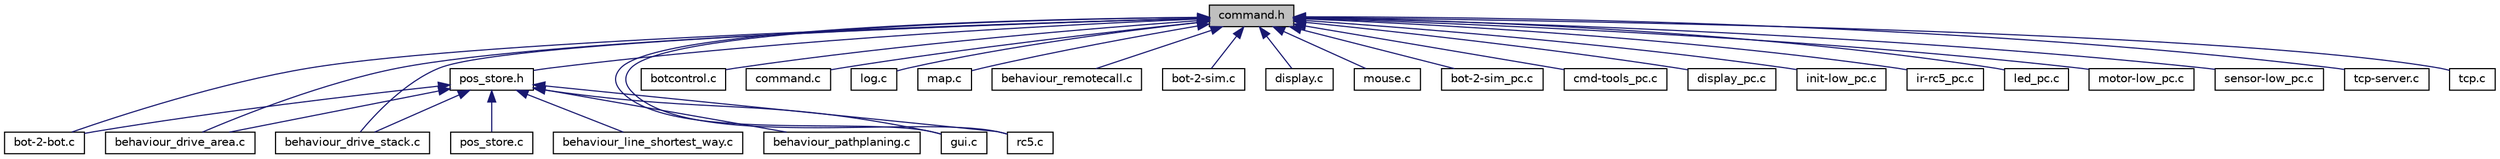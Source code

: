 digraph G
{
  edge [fontname="Helvetica",fontsize="10",labelfontname="Helvetica",labelfontsize="10"];
  node [fontname="Helvetica",fontsize="10",shape=record];
  Node1 [label="command.h",height=0.2,width=0.4,color="black", fillcolor="grey75", style="filled" fontcolor="black"];
  Node1 -> Node2 [dir="back",color="midnightblue",fontsize="10",style="solid",fontname="Helvetica"];
  Node2 [label="bot-2-bot.c",height=0.2,width=0.4,color="black", fillcolor="white", style="filled",URL="$bot-2-bot_8c.html",tooltip="Bot-2-Bot-Kommunikation."];
  Node1 -> Node3 [dir="back",color="midnightblue",fontsize="10",style="solid",fontname="Helvetica"];
  Node3 [label="botcontrol.c",height=0.2,width=0.4,color="black", fillcolor="white", style="filled",URL="$botcontrol_8c.html",tooltip="High-level Steuerungsroutinen, z.B."];
  Node1 -> Node4 [dir="back",color="midnightblue",fontsize="10",style="solid",fontname="Helvetica"];
  Node4 [label="command.c",height=0.2,width=0.4,color="black", fillcolor="white", style="filled",URL="$command_8c.html",tooltip="Kommando-Management."];
  Node1 -> Node5 [dir="back",color="midnightblue",fontsize="10",style="solid",fontname="Helvetica"];
  Node5 [label="log.c",height=0.2,width=0.4,color="black", fillcolor="white", style="filled",URL="$log_8c.html",tooltip="Routinen zum Loggen von Informationen."];
  Node1 -> Node6 [dir="back",color="midnightblue",fontsize="10",style="solid",fontname="Helvetica"];
  Node6 [label="map.c",height=0.2,width=0.4,color="black", fillcolor="white", style="filled",URL="$map_8c.html",tooltip="Karte."];
  Node1 -> Node7 [dir="back",color="midnightblue",fontsize="10",style="solid",fontname="Helvetica"];
  Node7 [label="behaviour_drive_area.c",height=0.2,width=0.4,color="black", fillcolor="white", style="filled",URL="$behaviour__drive__area_8c.html",tooltip="Flaechendeckendes Fahren als Verhalten (Staubsauger)"];
  Node1 -> Node8 [dir="back",color="midnightblue",fontsize="10",style="solid",fontname="Helvetica"];
  Node8 [label="behaviour_drive_stack.c",height=0.2,width=0.4,color="black", fillcolor="white", style="filled",URL="$behaviour__drive__stack_8c.html",tooltip="Anfahren aller auf dem Stack befindlichen Punkte."];
  Node1 -> Node9 [dir="back",color="midnightblue",fontsize="10",style="solid",fontname="Helvetica"];
  Node9 [label="behaviour_remotecall.c",height=0.2,width=0.4,color="black", fillcolor="white", style="filled",URL="$behaviour__remotecall_8c.html",tooltip="Ruft auf ein Kommando hin andere Verhalten auf und bestaetigt dann ihre Ausfuehrung."];
  Node1 -> Node10 [dir="back",color="midnightblue",fontsize="10",style="solid",fontname="Helvetica"];
  Node10 [label="pos_store.h",height=0.2,width=0.4,color="black", fillcolor="white", style="filled",URL="$pos__store_8h.html",tooltip="Implementierung eines Positionsspeichers mit den ueblichen Stackbefehlen push(), pop() und FIFO-Befeh..."];
  Node10 -> Node2 [dir="back",color="midnightblue",fontsize="10",style="solid",fontname="Helvetica"];
  Node10 -> Node11 [dir="back",color="midnightblue",fontsize="10",style="solid",fontname="Helvetica"];
  Node11 [label="pos_store.c",height=0.2,width=0.4,color="black", fillcolor="white", style="filled",URL="$pos__store_8c.html",tooltip="Implementierung eines Positionsspeichers mit den ueblichen Stackbefehlen push(), pop() und FIFO-Befeh..."];
  Node10 -> Node7 [dir="back",color="midnightblue",fontsize="10",style="solid",fontname="Helvetica"];
  Node10 -> Node8 [dir="back",color="midnightblue",fontsize="10",style="solid",fontname="Helvetica"];
  Node10 -> Node12 [dir="back",color="midnightblue",fontsize="10",style="solid",fontname="Helvetica"];
  Node12 [label="behaviour_line_shortest_way.c",height=0.2,width=0.4,color="black", fillcolor="white", style="filled",URL="$behaviour__line__shortest__way_8c.html",tooltip="Linienverfolger, der an Kreuzungen eine bestimmte Vorzugsrichtung einschlaegt (links) und diesen Weg ..."];
  Node10 -> Node13 [dir="back",color="midnightblue",fontsize="10",style="solid",fontname="Helvetica"];
  Node13 [label="behaviour_pathplaning.c",height=0.2,width=0.4,color="black", fillcolor="white", style="filled",URL="$behaviour__pathplaning_8c.html",tooltip="Wave-Pfadplanungsverhalten."];
  Node10 -> Node14 [dir="back",color="midnightblue",fontsize="10",style="solid",fontname="Helvetica"];
  Node14 [label="gui.c",height=0.2,width=0.4,color="black", fillcolor="white", style="filled",URL="$gui_8c.html",tooltip="Display-GUI des Bots."];
  Node10 -> Node15 [dir="back",color="midnightblue",fontsize="10",style="solid",fontname="Helvetica"];
  Node15 [label="rc5.c",height=0.2,width=0.4,color="black", fillcolor="white", style="filled",URL="$rc5_8c.html",tooltip="RC5-Fernbedienung / Basic-Tasten-Handler."];
  Node1 -> Node16 [dir="back",color="midnightblue",fontsize="10",style="solid",fontname="Helvetica"];
  Node16 [label="bot-2-sim.c",height=0.2,width=0.4,color="black", fillcolor="white", style="filled",URL="$bot-2-sim_8c.html",tooltip="Verbindung zwischen c&#39;t-Bot und c&#39;t-Sim."];
  Node1 -> Node17 [dir="back",color="midnightblue",fontsize="10",style="solid",fontname="Helvetica"];
  Node17 [label="display.c",height=0.2,width=0.4,color="black", fillcolor="white", style="filled",URL="$display_8c.html",tooltip="Routinen zur Displaysteuerung."];
  Node1 -> Node18 [dir="back",color="midnightblue",fontsize="10",style="solid",fontname="Helvetica"];
  Node18 [label="mouse.c",height=0.2,width=0.4,color="black", fillcolor="white", style="filled",URL="$mouse_8c.html",tooltip="Routinen fuer die Ansteuerung eines opt. Maussensors."];
  Node1 -> Node19 [dir="back",color="midnightblue",fontsize="10",style="solid",fontname="Helvetica"];
  Node19 [label="bot-2-sim_pc.c",height=0.2,width=0.4,color="black", fillcolor="white", style="filled",URL="$bot-2-sim__pc_8c.html",tooltip="Verbindung c&#39;t-Bot zu c&#39;t-Sim."];
  Node1 -> Node20 [dir="back",color="midnightblue",fontsize="10",style="solid",fontname="Helvetica"];
  Node20 [label="cmd-tools_pc.c",height=0.2,width=0.4,color="black", fillcolor="white", style="filled",URL="$cmd-tools__pc_8c.html",tooltip="Funktionen, die per Commandline-Switch aufgerufen werden koennen."];
  Node1 -> Node21 [dir="back",color="midnightblue",fontsize="10",style="solid",fontname="Helvetica"];
  Node21 [label="display_pc.c",height=0.2,width=0.4,color="black", fillcolor="white", style="filled",URL="$display__pc_8c.html",tooltip="Routinen zur Displaysteuerung."];
  Node1 -> Node22 [dir="back",color="midnightblue",fontsize="10",style="solid",fontname="Helvetica"];
  Node22 [label="init-low_pc.c",height=0.2,width=0.4,color="black", fillcolor="white", style="filled",URL="$init-low__pc_8c.html",tooltip="Initialisierungsroutinen fuer PC."];
  Node1 -> Node23 [dir="back",color="midnightblue",fontsize="10",style="solid",fontname="Helvetica"];
  Node23 [label="ir-rc5_pc.c",height=0.2,width=0.4,color="black", fillcolor="white", style="filled",URL="$ir-rc5__pc_8c.html",tooltip="Routinen fuer die Dekodierung von RC5-Fernbedienungs-Codes."];
  Node1 -> Node24 [dir="back",color="midnightblue",fontsize="10",style="solid",fontname="Helvetica"];
  Node24 [label="led_pc.c",height=0.2,width=0.4,color="black", fillcolor="white", style="filled",URL="$led__pc_8c.html",tooltip="Routinen zur LED-Steuerung."];
  Node1 -> Node25 [dir="back",color="midnightblue",fontsize="10",style="solid",fontname="Helvetica"];
  Node25 [label="motor-low_pc.c",height=0.2,width=0.4,color="black", fillcolor="white", style="filled",URL="$motor-low__pc_8c.html",tooltip="Low-Level Routinen fuer die Motorsteuerung des c&#39;t-Bots."];
  Node1 -> Node26 [dir="back",color="midnightblue",fontsize="10",style="solid",fontname="Helvetica"];
  Node26 [label="sensor-low_pc.c",height=0.2,width=0.4,color="black", fillcolor="white", style="filled",URL="$sensor-low__pc_8c.html",tooltip="Low-Level Routinen fuer die Sensor Steuerung des c&#39;t-Bots."];
  Node1 -> Node27 [dir="back",color="midnightblue",fontsize="10",style="solid",fontname="Helvetica"];
  Node27 [label="tcp-server.c",height=0.2,width=0.4,color="black", fillcolor="white", style="filled",URL="$tcp-server_8c.html",tooltip="Demo-TCP-Server."];
  Node1 -> Node28 [dir="back",color="midnightblue",fontsize="10",style="solid",fontname="Helvetica"];
  Node28 [label="tcp.c",height=0.2,width=0.4,color="black", fillcolor="white", style="filled",URL="$tcp_8c.html",tooltip="TCP/IP-Kommunikation."];
  Node1 -> Node14 [dir="back",color="midnightblue",fontsize="10",style="solid",fontname="Helvetica"];
  Node1 -> Node15 [dir="back",color="midnightblue",fontsize="10",style="solid",fontname="Helvetica"];
}
